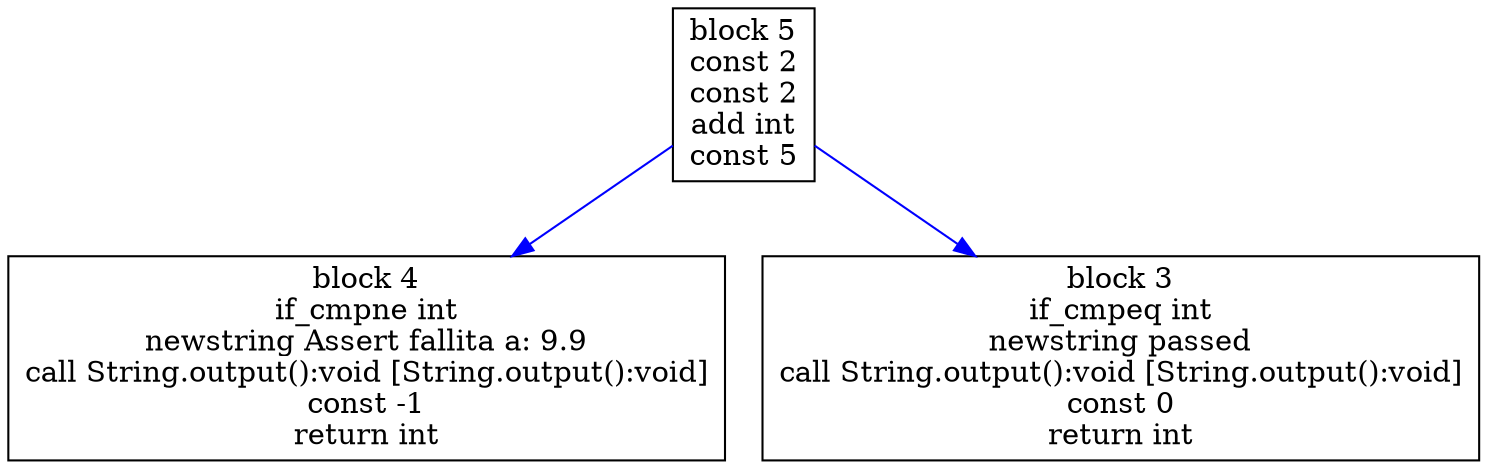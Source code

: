 digraph "PG.anselmo=test" {
size = "11,7.5";
codeblock_5 [ shape = box, label = "block 5\nconst 2\nconst 2\nadd int\nconst 5"];
codeblock_4 [ shape = box, label = "block 4\nif_cmpne int\nnewstring Assert fallita a: 9.9\ncall String.output():void [String.output():void]\nconst -1\nreturn int"];
codeblock_5->codeblock_4 [color = blue label = "" fontsize = 8]
codeblock_3 [ shape = box, label = "block 3\nif_cmpeq int\nnewstring passed\ncall String.output():void [String.output():void]\nconst 0\nreturn int"];
codeblock_5->codeblock_3 [color = blue label = "" fontsize = 8]
}